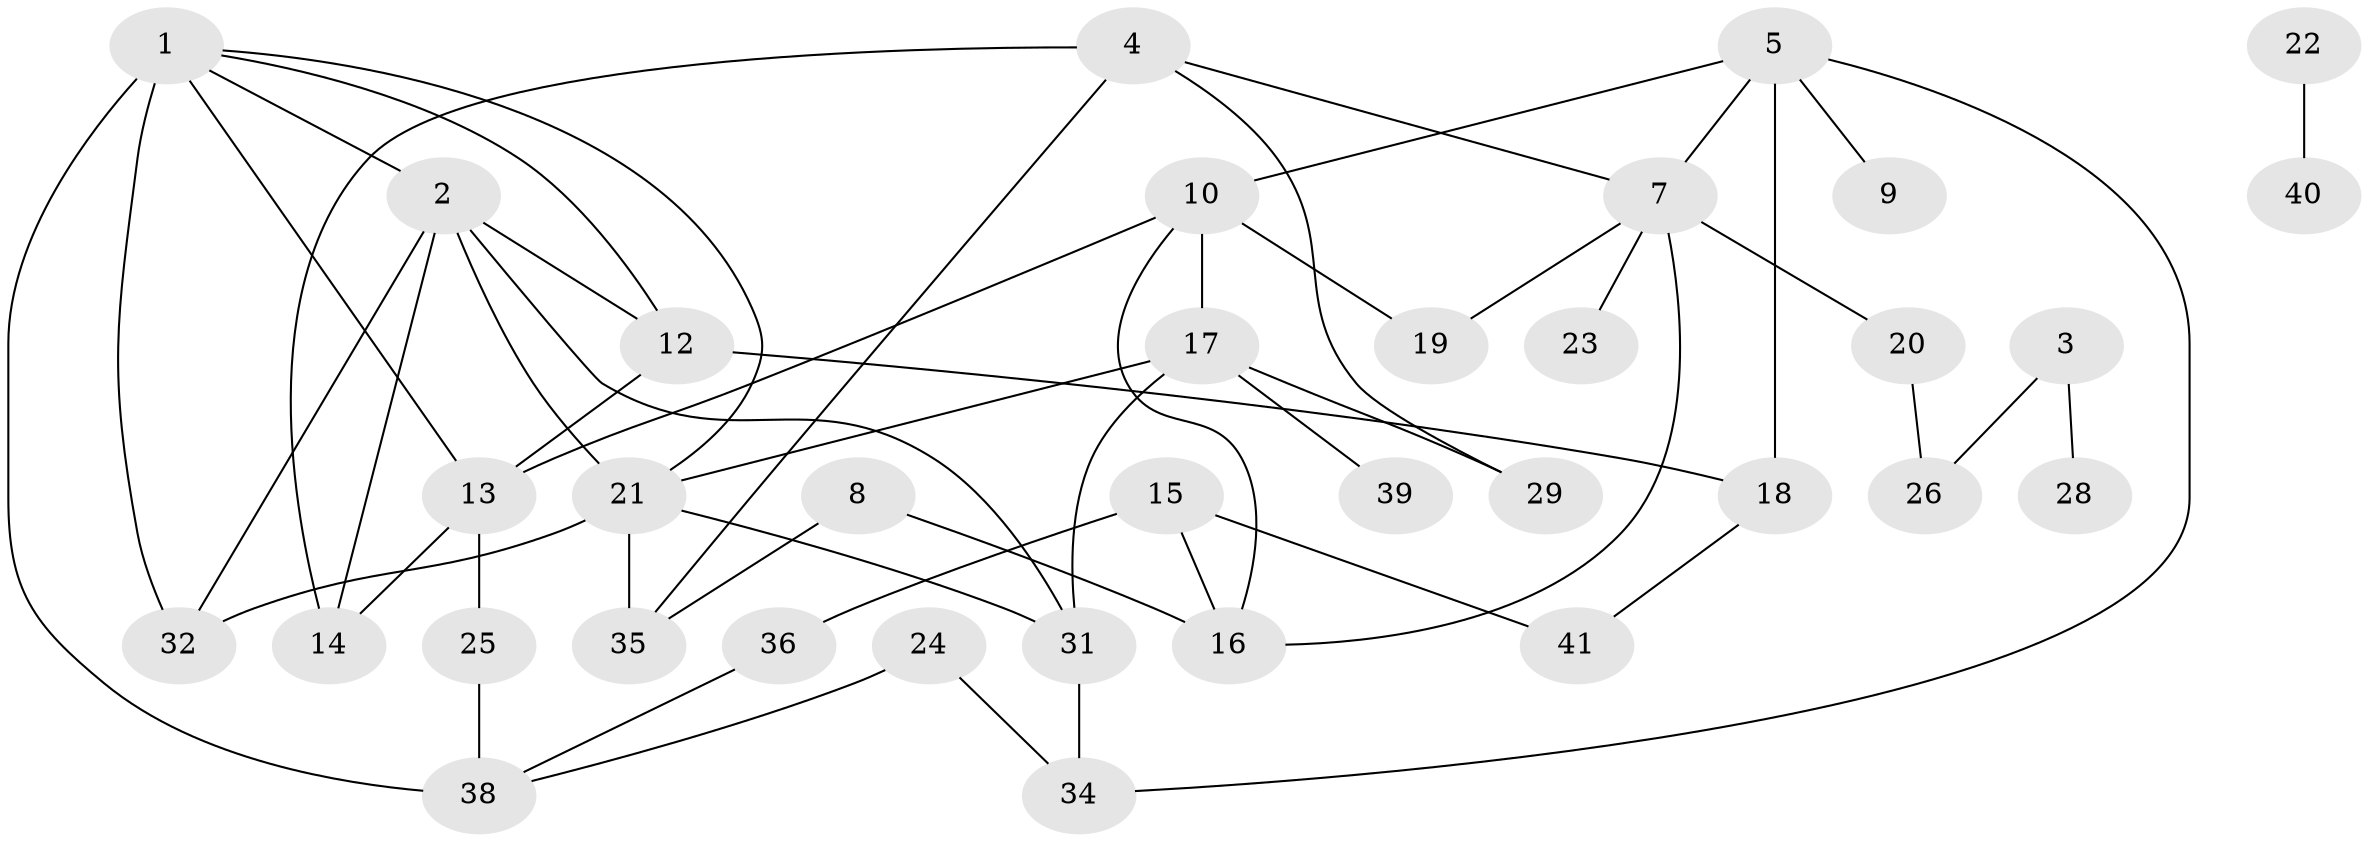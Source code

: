 // original degree distribution, {3: 0.25925925925925924, 2: 0.2716049382716049, 4: 0.12345679012345678, 1: 0.2345679012345679, 5: 0.04938271604938271, 0: 0.04938271604938271, 8: 0.012345679012345678}
// Generated by graph-tools (version 1.1) at 2025/33/03/09/25 02:33:26]
// undirected, 35 vertices, 54 edges
graph export_dot {
graph [start="1"]
  node [color=gray90,style=filled];
  1;
  2;
  3;
  4;
  5;
  7;
  8;
  9;
  10;
  12;
  13;
  14;
  15;
  16;
  17;
  18;
  19;
  20;
  21;
  22;
  23;
  24;
  25;
  26;
  28;
  29;
  31;
  32;
  34;
  35;
  36;
  38;
  39;
  40;
  41;
  1 -- 2 [weight=1.0];
  1 -- 12 [weight=1.0];
  1 -- 13 [weight=1.0];
  1 -- 21 [weight=1.0];
  1 -- 32 [weight=2.0];
  1 -- 38 [weight=2.0];
  2 -- 12 [weight=1.0];
  2 -- 14 [weight=1.0];
  2 -- 21 [weight=1.0];
  2 -- 31 [weight=1.0];
  2 -- 32 [weight=1.0];
  3 -- 26 [weight=1.0];
  3 -- 28 [weight=1.0];
  4 -- 7 [weight=1.0];
  4 -- 14 [weight=1.0];
  4 -- 29 [weight=1.0];
  4 -- 35 [weight=1.0];
  5 -- 7 [weight=2.0];
  5 -- 9 [weight=2.0];
  5 -- 10 [weight=1.0];
  5 -- 18 [weight=1.0];
  5 -- 34 [weight=1.0];
  7 -- 16 [weight=1.0];
  7 -- 19 [weight=1.0];
  7 -- 20 [weight=1.0];
  7 -- 23 [weight=1.0];
  8 -- 16 [weight=2.0];
  8 -- 35 [weight=1.0];
  10 -- 13 [weight=1.0];
  10 -- 16 [weight=1.0];
  10 -- 17 [weight=1.0];
  10 -- 19 [weight=3.0];
  12 -- 13 [weight=1.0];
  12 -- 18 [weight=1.0];
  13 -- 14 [weight=1.0];
  13 -- 25 [weight=1.0];
  15 -- 16 [weight=1.0];
  15 -- 36 [weight=1.0];
  15 -- 41 [weight=1.0];
  17 -- 21 [weight=1.0];
  17 -- 29 [weight=1.0];
  17 -- 31 [weight=1.0];
  17 -- 39 [weight=1.0];
  18 -- 41 [weight=1.0];
  20 -- 26 [weight=1.0];
  21 -- 31 [weight=2.0];
  21 -- 32 [weight=2.0];
  21 -- 35 [weight=1.0];
  22 -- 40 [weight=1.0];
  24 -- 34 [weight=1.0];
  24 -- 38 [weight=1.0];
  25 -- 38 [weight=1.0];
  31 -- 34 [weight=1.0];
  36 -- 38 [weight=1.0];
}
